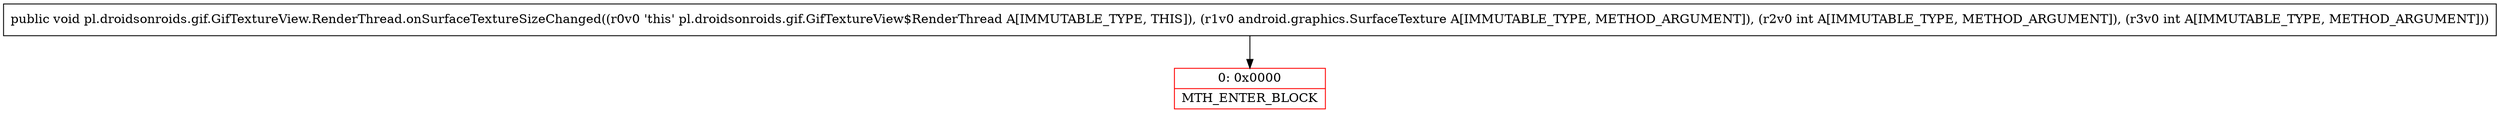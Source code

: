 digraph "CFG forpl.droidsonroids.gif.GifTextureView.RenderThread.onSurfaceTextureSizeChanged(Landroid\/graphics\/SurfaceTexture;II)V" {
subgraph cluster_Region_1451020888 {
label = "R(0)";
node [shape=record,color=blue];
}
Node_0 [shape=record,color=red,label="{0\:\ 0x0000|MTH_ENTER_BLOCK\l}"];
MethodNode[shape=record,label="{public void pl.droidsonroids.gif.GifTextureView.RenderThread.onSurfaceTextureSizeChanged((r0v0 'this' pl.droidsonroids.gif.GifTextureView$RenderThread A[IMMUTABLE_TYPE, THIS]), (r1v0 android.graphics.SurfaceTexture A[IMMUTABLE_TYPE, METHOD_ARGUMENT]), (r2v0 int A[IMMUTABLE_TYPE, METHOD_ARGUMENT]), (r3v0 int A[IMMUTABLE_TYPE, METHOD_ARGUMENT])) }"];
MethodNode -> Node_0;
}

